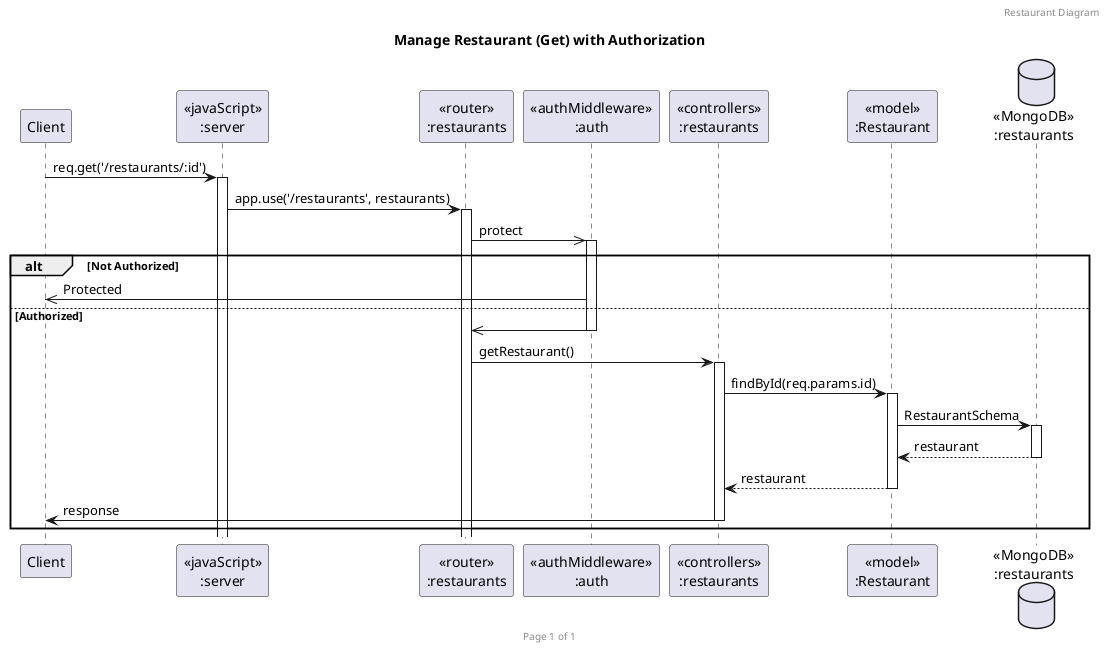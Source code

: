 @startuml
header Restaurant Diagram
footer Page %page% of %lastpage%
title "Manage Restaurant (Get) with Authorization"

participant "Client" as client
participant "<<javaScript>>\n:server" as server
participant "<<router>>\n:restaurants" as routerRestaurants
participant "<<authMiddleware>>\n:auth" as authMiddleware
participant "<<controllers>>\n:restaurants" as controllersRestaurants
participant "<<model>>\n:Restaurant" as modelRestaurant
database "<<MongoDB>>\n:restaurants" as RestaurantsDatabase

client->server ++:req.get('/restaurants/:id')
server->routerRestaurants ++:app.use('/restaurants', restaurants)
routerRestaurants->>authMiddleware ++:protect

alt Not Authorized
    authMiddleware->>client :Protected
else Authorized
    authMiddleware->>routerRestaurants -- :
    routerRestaurants->controllersRestaurants ++:getRestaurant()
    controllersRestaurants->modelRestaurant ++:findById(req.params.id)
    modelRestaurant ->RestaurantsDatabase ++: RestaurantSchema
    RestaurantsDatabase --> modelRestaurant --: restaurant
    controllersRestaurants <-- modelRestaurant --: restaurant
    controllersRestaurants->client --:response
end



@enduml